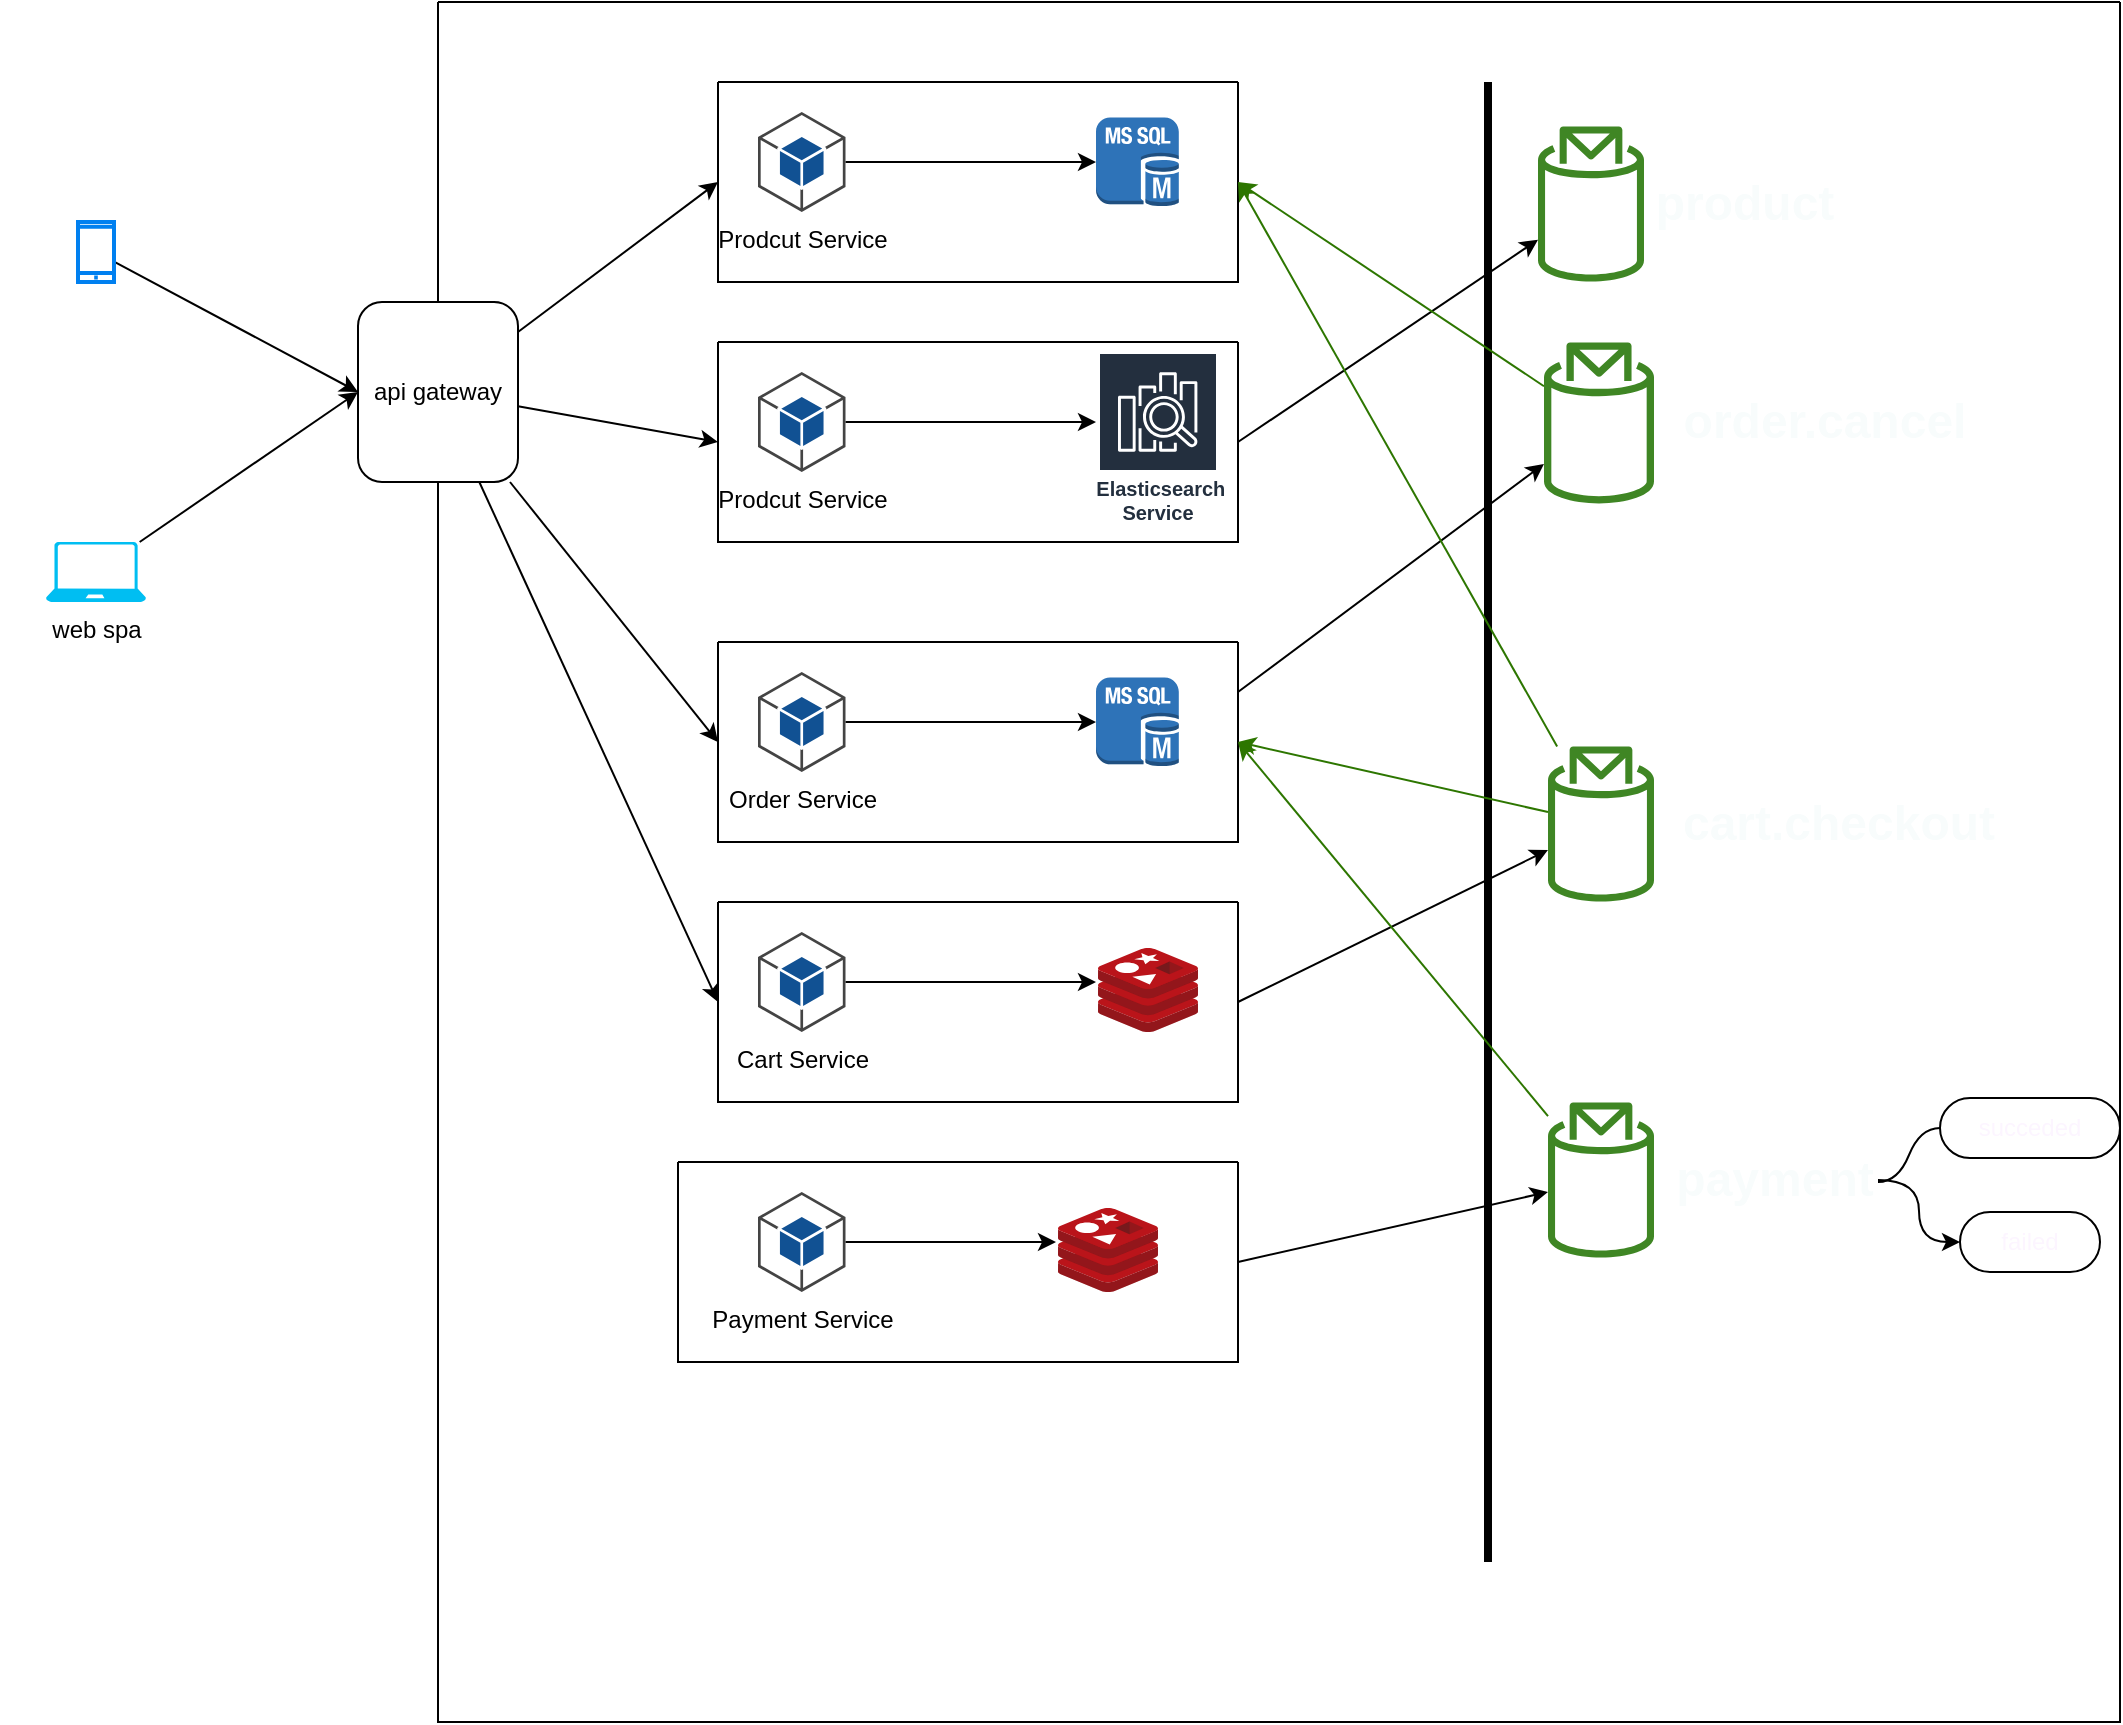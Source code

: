 <mxfile>
    <diagram id="WOn5wwiRH83vvZWBE0tc" name="Page-1">
        <mxGraphModel dx="1100" dy="629" grid="1" gridSize="10" guides="1" tooltips="1" connect="1" arrows="1" fold="1" page="1" pageScale="1" pageWidth="600" pageHeight="1600" math="0" shadow="0">
            <root>
                <mxCell id="0"/>
                <mxCell id="1" parent="0"/>
                <mxCell id="12" value="" style="swimlane;startSize=0;" vertex="1" parent="1">
                    <mxGeometry x="230" y="180" width="841" height="860" as="geometry"/>
                </mxCell>
                <mxCell id="14" value="" style="swimlane;startSize=0;" vertex="1" parent="12">
                    <mxGeometry x="140" y="40" width="260" height="100" as="geometry"/>
                </mxCell>
                <mxCell id="21" style="edgeStyle=none;html=1;" edge="1" parent="14" source="15" target="20">
                    <mxGeometry relative="1" as="geometry"/>
                </mxCell>
                <mxCell id="15" value="Prodcut Service" style="outlineConnect=0;dashed=0;verticalLabelPosition=bottom;verticalAlign=top;align=center;html=1;shape=mxgraph.aws3.android;fillColor=#115193;gradientColor=none;" vertex="1" parent="14">
                    <mxGeometry x="20" y="15" width="43.75" height="50" as="geometry"/>
                </mxCell>
                <mxCell id="20" value="" style="outlineConnect=0;dashed=0;verticalLabelPosition=bottom;verticalAlign=top;align=center;html=1;shape=mxgraph.aws3.ms_sql_instance;fillColor=#2E73B8;gradientColor=none;" vertex="1" parent="14">
                    <mxGeometry x="189" y="17.75" width="41.4" height="44.5" as="geometry"/>
                </mxCell>
                <mxCell id="56" style="edgeStyle=none;rounded=1;html=1;fontColor=#0000FF;exitX=1;exitY=0.25;exitDx=0;exitDy=0;" edge="1" parent="12" source="22" target="54">
                    <mxGeometry relative="1" as="geometry"/>
                </mxCell>
                <mxCell id="22" value="" style="swimlane;startSize=0;" vertex="1" parent="12">
                    <mxGeometry x="140" y="320" width="260" height="100" as="geometry"/>
                </mxCell>
                <mxCell id="23" style="edgeStyle=none;html=1;" edge="1" parent="22" source="24" target="25">
                    <mxGeometry relative="1" as="geometry"/>
                </mxCell>
                <mxCell id="24" value="Order Service" style="outlineConnect=0;dashed=0;verticalLabelPosition=bottom;verticalAlign=top;align=center;html=1;shape=mxgraph.aws3.android;fillColor=#115193;gradientColor=none;" vertex="1" parent="22">
                    <mxGeometry x="20" y="15" width="43.75" height="50" as="geometry"/>
                </mxCell>
                <mxCell id="25" value="" style="outlineConnect=0;dashed=0;verticalLabelPosition=bottom;verticalAlign=top;align=center;html=1;shape=mxgraph.aws3.ms_sql_instance;fillColor=#2E73B8;gradientColor=none;" vertex="1" parent="22">
                    <mxGeometry x="189" y="17.75" width="41.4" height="44.5" as="geometry"/>
                </mxCell>
                <mxCell id="53" style="edgeStyle=none;rounded=1;html=1;exitX=1;exitY=0.5;exitDx=0;exitDy=0;fontColor=#0000FF;" edge="1" parent="12" source="26" target="46">
                    <mxGeometry relative="1" as="geometry"/>
                </mxCell>
                <mxCell id="26" value="" style="swimlane;startSize=0;" vertex="1" parent="12">
                    <mxGeometry x="140" y="450" width="260" height="100" as="geometry"/>
                </mxCell>
                <mxCell id="27" style="edgeStyle=none;html=1;" edge="1" parent="26" source="28">
                    <mxGeometry relative="1" as="geometry">
                        <mxPoint x="189" y="40" as="targetPoint"/>
                    </mxGeometry>
                </mxCell>
                <mxCell id="28" value="Cart Service" style="outlineConnect=0;dashed=0;verticalLabelPosition=bottom;verticalAlign=top;align=center;html=1;shape=mxgraph.aws3.android;fillColor=#115193;gradientColor=none;" vertex="1" parent="26">
                    <mxGeometry x="20" y="15" width="43.75" height="50" as="geometry"/>
                </mxCell>
                <mxCell id="30" value="" style="sketch=0;aspect=fixed;html=1;points=[];align=center;image;fontSize=12;image=img/lib/mscae/Cache_Redis_Product.svg;" vertex="1" parent="26">
                    <mxGeometry x="190" y="23" width="50" height="42" as="geometry"/>
                </mxCell>
                <mxCell id="34" value="" style="line;strokeWidth=4;direction=south;html=1;perimeter=backbonePerimeter;points=[];outlineConnect=0;" vertex="1" parent="12">
                    <mxGeometry x="520" y="40" width="10" height="740" as="geometry"/>
                </mxCell>
                <mxCell id="43" style="edgeStyle=none;html=1;exitX=1;exitY=0.5;exitDx=0;exitDy=0;fontColor=#3D3E3E;" edge="1" parent="12" source="35" target="41">
                    <mxGeometry relative="1" as="geometry"/>
                </mxCell>
                <mxCell id="35" value="" style="swimlane;startSize=0;" vertex="1" parent="12">
                    <mxGeometry x="140" y="170" width="260" height="100" as="geometry"/>
                </mxCell>
                <mxCell id="36" style="edgeStyle=none;html=1;" edge="1" parent="35" source="37">
                    <mxGeometry relative="1" as="geometry">
                        <mxPoint x="189" y="40" as="targetPoint"/>
                    </mxGeometry>
                </mxCell>
                <mxCell id="37" value="Prodcut Service" style="outlineConnect=0;dashed=0;verticalLabelPosition=bottom;verticalAlign=top;align=center;html=1;shape=mxgraph.aws3.android;fillColor=#115193;gradientColor=none;" vertex="1" parent="35">
                    <mxGeometry x="20" y="15" width="43.75" height="50" as="geometry"/>
                </mxCell>
                <mxCell id="42" value="&amp;nbsp;Elasticsearch Service" style="sketch=0;outlineConnect=0;fontColor=#232F3E;gradientColor=none;strokeColor=#ffffff;fillColor=#232F3E;dashed=0;verticalLabelPosition=middle;verticalAlign=bottom;align=center;html=1;whiteSpace=wrap;fontSize=10;fontStyle=1;spacing=3;shape=mxgraph.aws4.productIcon;prIcon=mxgraph.aws4.elasticsearch_service;" vertex="1" parent="35">
                    <mxGeometry x="190" y="5" width="60" height="90" as="geometry"/>
                </mxCell>
                <mxCell id="41" value="" style="sketch=0;outlineConnect=0;fontColor=#232F3E;gradientColor=none;fillColor=#3F8624;strokeColor=none;dashed=0;verticalLabelPosition=bottom;verticalAlign=top;align=center;html=1;fontSize=12;fontStyle=0;aspect=fixed;pointerEvents=1;shape=mxgraph.aws4.topic_2;" vertex="1" parent="12">
                    <mxGeometry x="550" y="62" width="53" height="78" as="geometry"/>
                </mxCell>
                <mxCell id="45" value="product" style="text;strokeColor=none;fillColor=none;html=1;fontSize=24;fontStyle=1;verticalAlign=middle;align=center;fontColor=#F8FCFC;" vertex="1" parent="12">
                    <mxGeometry x="603" y="81" width="100" height="40" as="geometry"/>
                </mxCell>
                <mxCell id="50" style="edgeStyle=none;html=1;entryX=1;entryY=0.5;entryDx=0;entryDy=0;fontColor=#0000FF;fillColor=#60a917;strokeColor=#2D7600;rounded=1;" edge="1" parent="12" source="46" target="14">
                    <mxGeometry relative="1" as="geometry"/>
                </mxCell>
                <mxCell id="51" style="edgeStyle=none;rounded=1;html=1;entryX=1;entryY=0.5;entryDx=0;entryDy=0;fontColor=#0000FF;fillColor=#60a917;strokeColor=#2D7600;" edge="1" parent="12" source="46" target="22">
                    <mxGeometry relative="1" as="geometry"/>
                </mxCell>
                <mxCell id="46" value="" style="sketch=0;outlineConnect=0;fontColor=#232F3E;gradientColor=none;fillColor=#3F8624;strokeColor=none;dashed=0;verticalLabelPosition=bottom;verticalAlign=top;align=center;html=1;fontSize=12;fontStyle=0;aspect=fixed;pointerEvents=1;shape=mxgraph.aws4.topic_2;" vertex="1" parent="12">
                    <mxGeometry x="555" y="372" width="53" height="78" as="geometry"/>
                </mxCell>
                <mxCell id="47" value="cart.checkout" style="text;strokeColor=none;fillColor=none;html=1;fontSize=24;fontStyle=1;verticalAlign=middle;align=center;fontColor=#F8FCFC;" vertex="1" parent="12">
                    <mxGeometry x="615" y="391" width="170" height="40" as="geometry"/>
                </mxCell>
                <mxCell id="57" style="edgeStyle=none;rounded=1;html=1;entryX=1;entryY=0.5;entryDx=0;entryDy=0;fontColor=#0000FF;fillColor=#60a917;strokeColor=#2D7600;" edge="1" parent="12" source="54" target="14">
                    <mxGeometry relative="1" as="geometry"/>
                </mxCell>
                <mxCell id="54" value="" style="sketch=0;outlineConnect=0;fontColor=#232F3E;gradientColor=none;fillColor=#3F8624;strokeColor=none;dashed=0;verticalLabelPosition=bottom;verticalAlign=top;align=center;html=1;fontSize=12;fontStyle=0;aspect=fixed;pointerEvents=1;shape=mxgraph.aws4.topic_2;" vertex="1" parent="12">
                    <mxGeometry x="553" y="170" width="55" height="80.94" as="geometry"/>
                </mxCell>
                <mxCell id="55" value="order.cancel" style="text;strokeColor=none;fillColor=none;html=1;fontSize=24;fontStyle=1;verticalAlign=middle;align=center;fontColor=#F8FCFC;" vertex="1" parent="12">
                    <mxGeometry x="615" y="190.47" width="155" height="40" as="geometry"/>
                </mxCell>
                <mxCell id="64" style="edgeStyle=none;rounded=1;html=1;exitX=1;exitY=0.5;exitDx=0;exitDy=0;fontColor=#0000FF;" edge="1" parent="12" source="58" target="62">
                    <mxGeometry relative="1" as="geometry"/>
                </mxCell>
                <mxCell id="58" value="" style="swimlane;startSize=0;" vertex="1" parent="12">
                    <mxGeometry x="120" y="580" width="280" height="100" as="geometry"/>
                </mxCell>
                <mxCell id="59" style="edgeStyle=none;html=1;" edge="1" parent="58" source="60">
                    <mxGeometry relative="1" as="geometry">
                        <mxPoint x="189" y="40" as="targetPoint"/>
                    </mxGeometry>
                </mxCell>
                <mxCell id="60" value="Payment Service" style="outlineConnect=0;dashed=0;verticalLabelPosition=bottom;verticalAlign=top;align=center;html=1;shape=mxgraph.aws3.android;fillColor=#115193;gradientColor=none;" vertex="1" parent="58">
                    <mxGeometry x="40" y="15" width="43.75" height="50" as="geometry"/>
                </mxCell>
                <mxCell id="61" value="" style="sketch=0;aspect=fixed;html=1;points=[];align=center;image;fontSize=12;image=img/lib/mscae/Cache_Redis_Product.svg;" vertex="1" parent="58">
                    <mxGeometry x="190" y="23" width="50" height="42" as="geometry"/>
                </mxCell>
                <mxCell id="65" style="edgeStyle=none;rounded=1;html=1;entryX=1;entryY=0.5;entryDx=0;entryDy=0;fontColor=#0000FF;fillColor=#60a917;strokeColor=#2D7600;" edge="1" parent="12" source="62" target="22">
                    <mxGeometry relative="1" as="geometry"/>
                </mxCell>
                <mxCell id="62" value="" style="sketch=0;outlineConnect=0;fontColor=#232F3E;gradientColor=none;fillColor=#3F8624;strokeColor=none;dashed=0;verticalLabelPosition=bottom;verticalAlign=top;align=center;html=1;fontSize=12;fontStyle=0;aspect=fixed;pointerEvents=1;shape=mxgraph.aws4.topic_2;" vertex="1" parent="12">
                    <mxGeometry x="555" y="550" width="53" height="78" as="geometry"/>
                </mxCell>
                <mxCell id="69" style="edgeStyle=orthogonalEdgeStyle;rounded=1;html=1;entryX=0;entryY=0.5;entryDx=0;entryDy=0;fontColor=#FCF5FF;curved=1;" edge="1" parent="12" source="63" target="68">
                    <mxGeometry relative="1" as="geometry"/>
                </mxCell>
                <mxCell id="63" value="payment" style="text;strokeColor=none;fillColor=none;html=1;fontSize=24;fontStyle=1;verticalAlign=middle;align=center;fontColor=#F8FCFC;" vertex="1" parent="12">
                    <mxGeometry x="615" y="569" width="105" height="40" as="geometry"/>
                </mxCell>
                <mxCell id="66" value="&lt;font color=&quot;#fcf5ff&quot;&gt;succeded&lt;/font&gt;" style="whiteSpace=wrap;html=1;rounded=1;arcSize=50;align=center;verticalAlign=middle;strokeWidth=1;autosize=1;spacing=4;treeFolding=1;treeMoving=1;newEdgeStyle={&quot;edgeStyle&quot;:&quot;entityRelationEdgeStyle&quot;,&quot;startArrow&quot;:&quot;none&quot;,&quot;endArrow&quot;:&quot;none&quot;,&quot;segment&quot;:10,&quot;curved&quot;:1};fontColor=#0000FF;" vertex="1" parent="12">
                    <mxGeometry x="751" y="548" width="90" height="30" as="geometry"/>
                </mxCell>
                <mxCell id="67" value="" style="edgeStyle=entityRelationEdgeStyle;startArrow=none;endArrow=none;segment=10;curved=1;rounded=1;fontColor=#0000FF;" edge="1" target="66" parent="12">
                    <mxGeometry relative="1" as="geometry">
                        <mxPoint x="720" y="590" as="sourcePoint"/>
                    </mxGeometry>
                </mxCell>
                <mxCell id="68" value="&lt;font color=&quot;#fcf5ff&quot;&gt;failed&lt;br&gt;&lt;/font&gt;" style="whiteSpace=wrap;html=1;rounded=1;arcSize=50;align=center;verticalAlign=middle;strokeWidth=1;autosize=1;spacing=4;treeFolding=1;treeMoving=1;newEdgeStyle={&quot;edgeStyle&quot;:&quot;entityRelationEdgeStyle&quot;,&quot;startArrow&quot;:&quot;none&quot;,&quot;endArrow&quot;:&quot;none&quot;,&quot;segment&quot;:10,&quot;curved&quot;:1};fontColor=#0000FF;" vertex="1" parent="12">
                    <mxGeometry x="761" y="605" width="70" height="30" as="geometry"/>
                </mxCell>
                <mxCell id="10" style="edgeStyle=none;html=1;entryX=0;entryY=0.5;entryDx=0;entryDy=0;" parent="1" source="2" target="5" edge="1">
                    <mxGeometry relative="1" as="geometry"/>
                </mxCell>
                <mxCell id="2" value="mobile application" style="html=1;verticalLabelPosition=bottom;align=center;labelBackgroundColor=none;verticalAlign=top;strokeWidth=2;strokeColor=#0080F0;shadow=0;dashed=0;shape=mxgraph.ios7.icons.smartphone;fontColor=#FFFFFF;" parent="1" vertex="1">
                    <mxGeometry x="50" y="290" width="18" height="30" as="geometry"/>
                </mxCell>
                <mxCell id="11" style="edgeStyle=none;html=1;entryX=0;entryY=0.5;entryDx=0;entryDy=0;" parent="1" source="4" target="5" edge="1">
                    <mxGeometry relative="1" as="geometry"/>
                </mxCell>
                <mxCell id="4" value="web spa&lt;br&gt;" style="verticalLabelPosition=bottom;html=1;verticalAlign=top;align=center;strokeColor=none;fillColor=#00BEF2;shape=mxgraph.azure.laptop;pointerEvents=1;" parent="1" vertex="1">
                    <mxGeometry x="34" y="450" width="50" height="30" as="geometry"/>
                </mxCell>
                <mxCell id="31" style="edgeStyle=none;html=1;entryX=0;entryY=0.5;entryDx=0;entryDy=0;" edge="1" parent="1" source="5" target="14">
                    <mxGeometry relative="1" as="geometry"/>
                </mxCell>
                <mxCell id="32" style="edgeStyle=none;html=1;entryX=0;entryY=0.5;entryDx=0;entryDy=0;" edge="1" parent="1" source="5" target="22">
                    <mxGeometry relative="1" as="geometry"/>
                </mxCell>
                <mxCell id="33" style="edgeStyle=none;html=1;entryX=0;entryY=0.5;entryDx=0;entryDy=0;" edge="1" parent="1" source="5" target="26">
                    <mxGeometry relative="1" as="geometry"/>
                </mxCell>
                <mxCell id="39" style="edgeStyle=none;html=1;entryX=0;entryY=0.5;entryDx=0;entryDy=0;" edge="1" parent="1" source="5" target="35">
                    <mxGeometry relative="1" as="geometry"/>
                </mxCell>
                <mxCell id="5" value="api gateway" style="rounded=1;whiteSpace=wrap;html=1;" parent="1" vertex="1">
                    <mxGeometry x="190" y="330" width="80" height="90" as="geometry"/>
                </mxCell>
            </root>
        </mxGraphModel>
    </diagram>
</mxfile>